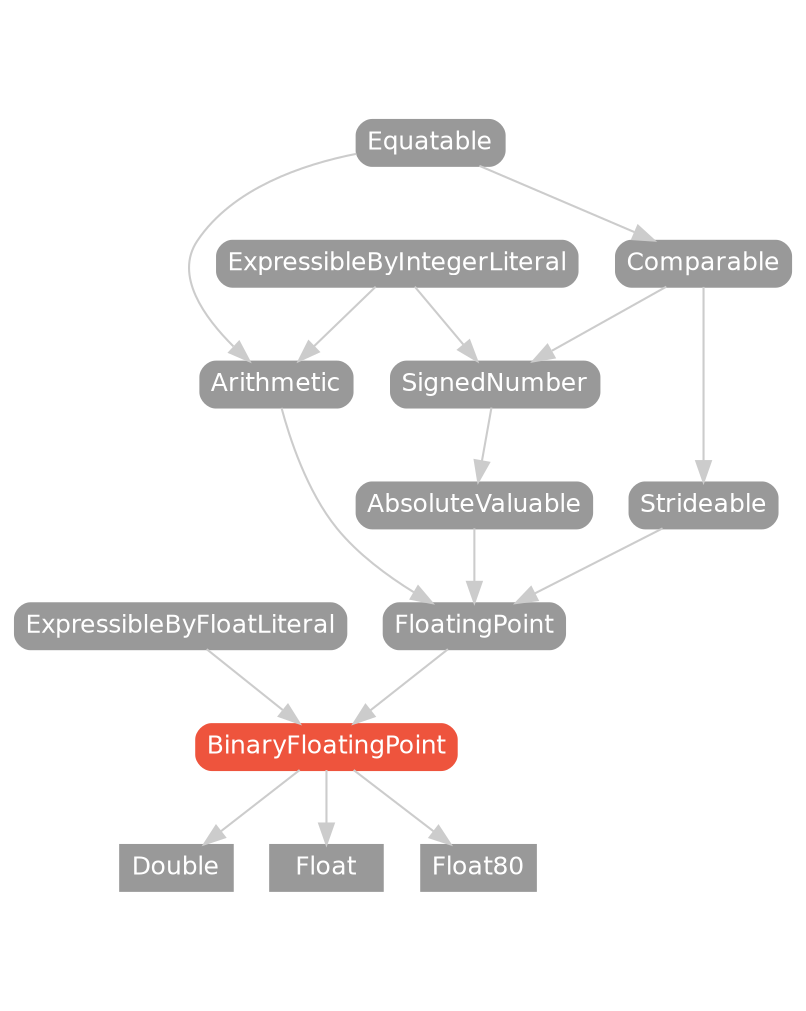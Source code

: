 strict digraph "BinaryFloatingPoint - Type Hierarchy - SwiftDoc.org" {
    pad="0.1,0.8"
    node [shape=box, style="filled,rounded", color="#999999", fillcolor="#999999", fontcolor=white, fontname=Helvetica, fontnames="Helvetica,sansserif", fontsize=12, margin="0.07,0.05", height="0.3"]
    edge [color="#cccccc"]
    "AbsoluteValuable" [URL="/protocol/AbsoluteValuable/hierarchy/"]
    "Arithmetic" [URL="/protocol/Arithmetic/hierarchy/"]
    "BinaryFloatingPoint" [URL="/protocol/BinaryFloatingPoint/", style="filled,rounded", fillcolor="#ee543d", color="#ee543d"]
    "Comparable" [URL="/protocol/Comparable/hierarchy/"]
    "Double" [URL="/type/Double/hierarchy/", style=filled]
    "Equatable" [URL="/protocol/Equatable/hierarchy/"]
    "ExpressibleByFloatLiteral" [URL="/protocol/ExpressibleByFloatLiteral/hierarchy/"]
    "ExpressibleByIntegerLiteral" [URL="/protocol/ExpressibleByIntegerLiteral/hierarchy/"]
    "Float" [URL="/type/Float/hierarchy/", style=filled]
    "Float80" [URL="/type/Float80/hierarchy/", style=filled]
    "FloatingPoint" [URL="/protocol/FloatingPoint/hierarchy/"]
    "SignedNumber" [URL="/protocol/SignedNumber/hierarchy/"]
    "Strideable" [URL="/protocol/Strideable/hierarchy/"]    "BinaryFloatingPoint" -> "Double"
    "BinaryFloatingPoint" -> "Float"
    "BinaryFloatingPoint" -> "Float80"
    "FloatingPoint" -> "BinaryFloatingPoint"
    "ExpressibleByFloatLiteral" -> "BinaryFloatingPoint"
    "Arithmetic" -> "FloatingPoint"
    "AbsoluteValuable" -> "FloatingPoint"
    "Strideable" -> "FloatingPoint"
    "Equatable" -> "Arithmetic"
    "ExpressibleByIntegerLiteral" -> "Arithmetic"
    "SignedNumber" -> "AbsoluteValuable"
    "Comparable" -> "SignedNumber"
    "ExpressibleByIntegerLiteral" -> "SignedNumber"
    "Equatable" -> "Comparable"
    "Comparable" -> "Strideable"
    "Equatable" -> "Comparable"
    subgraph Types {
        rank = max; "Double"; "Float"; "Float80";
    }
}